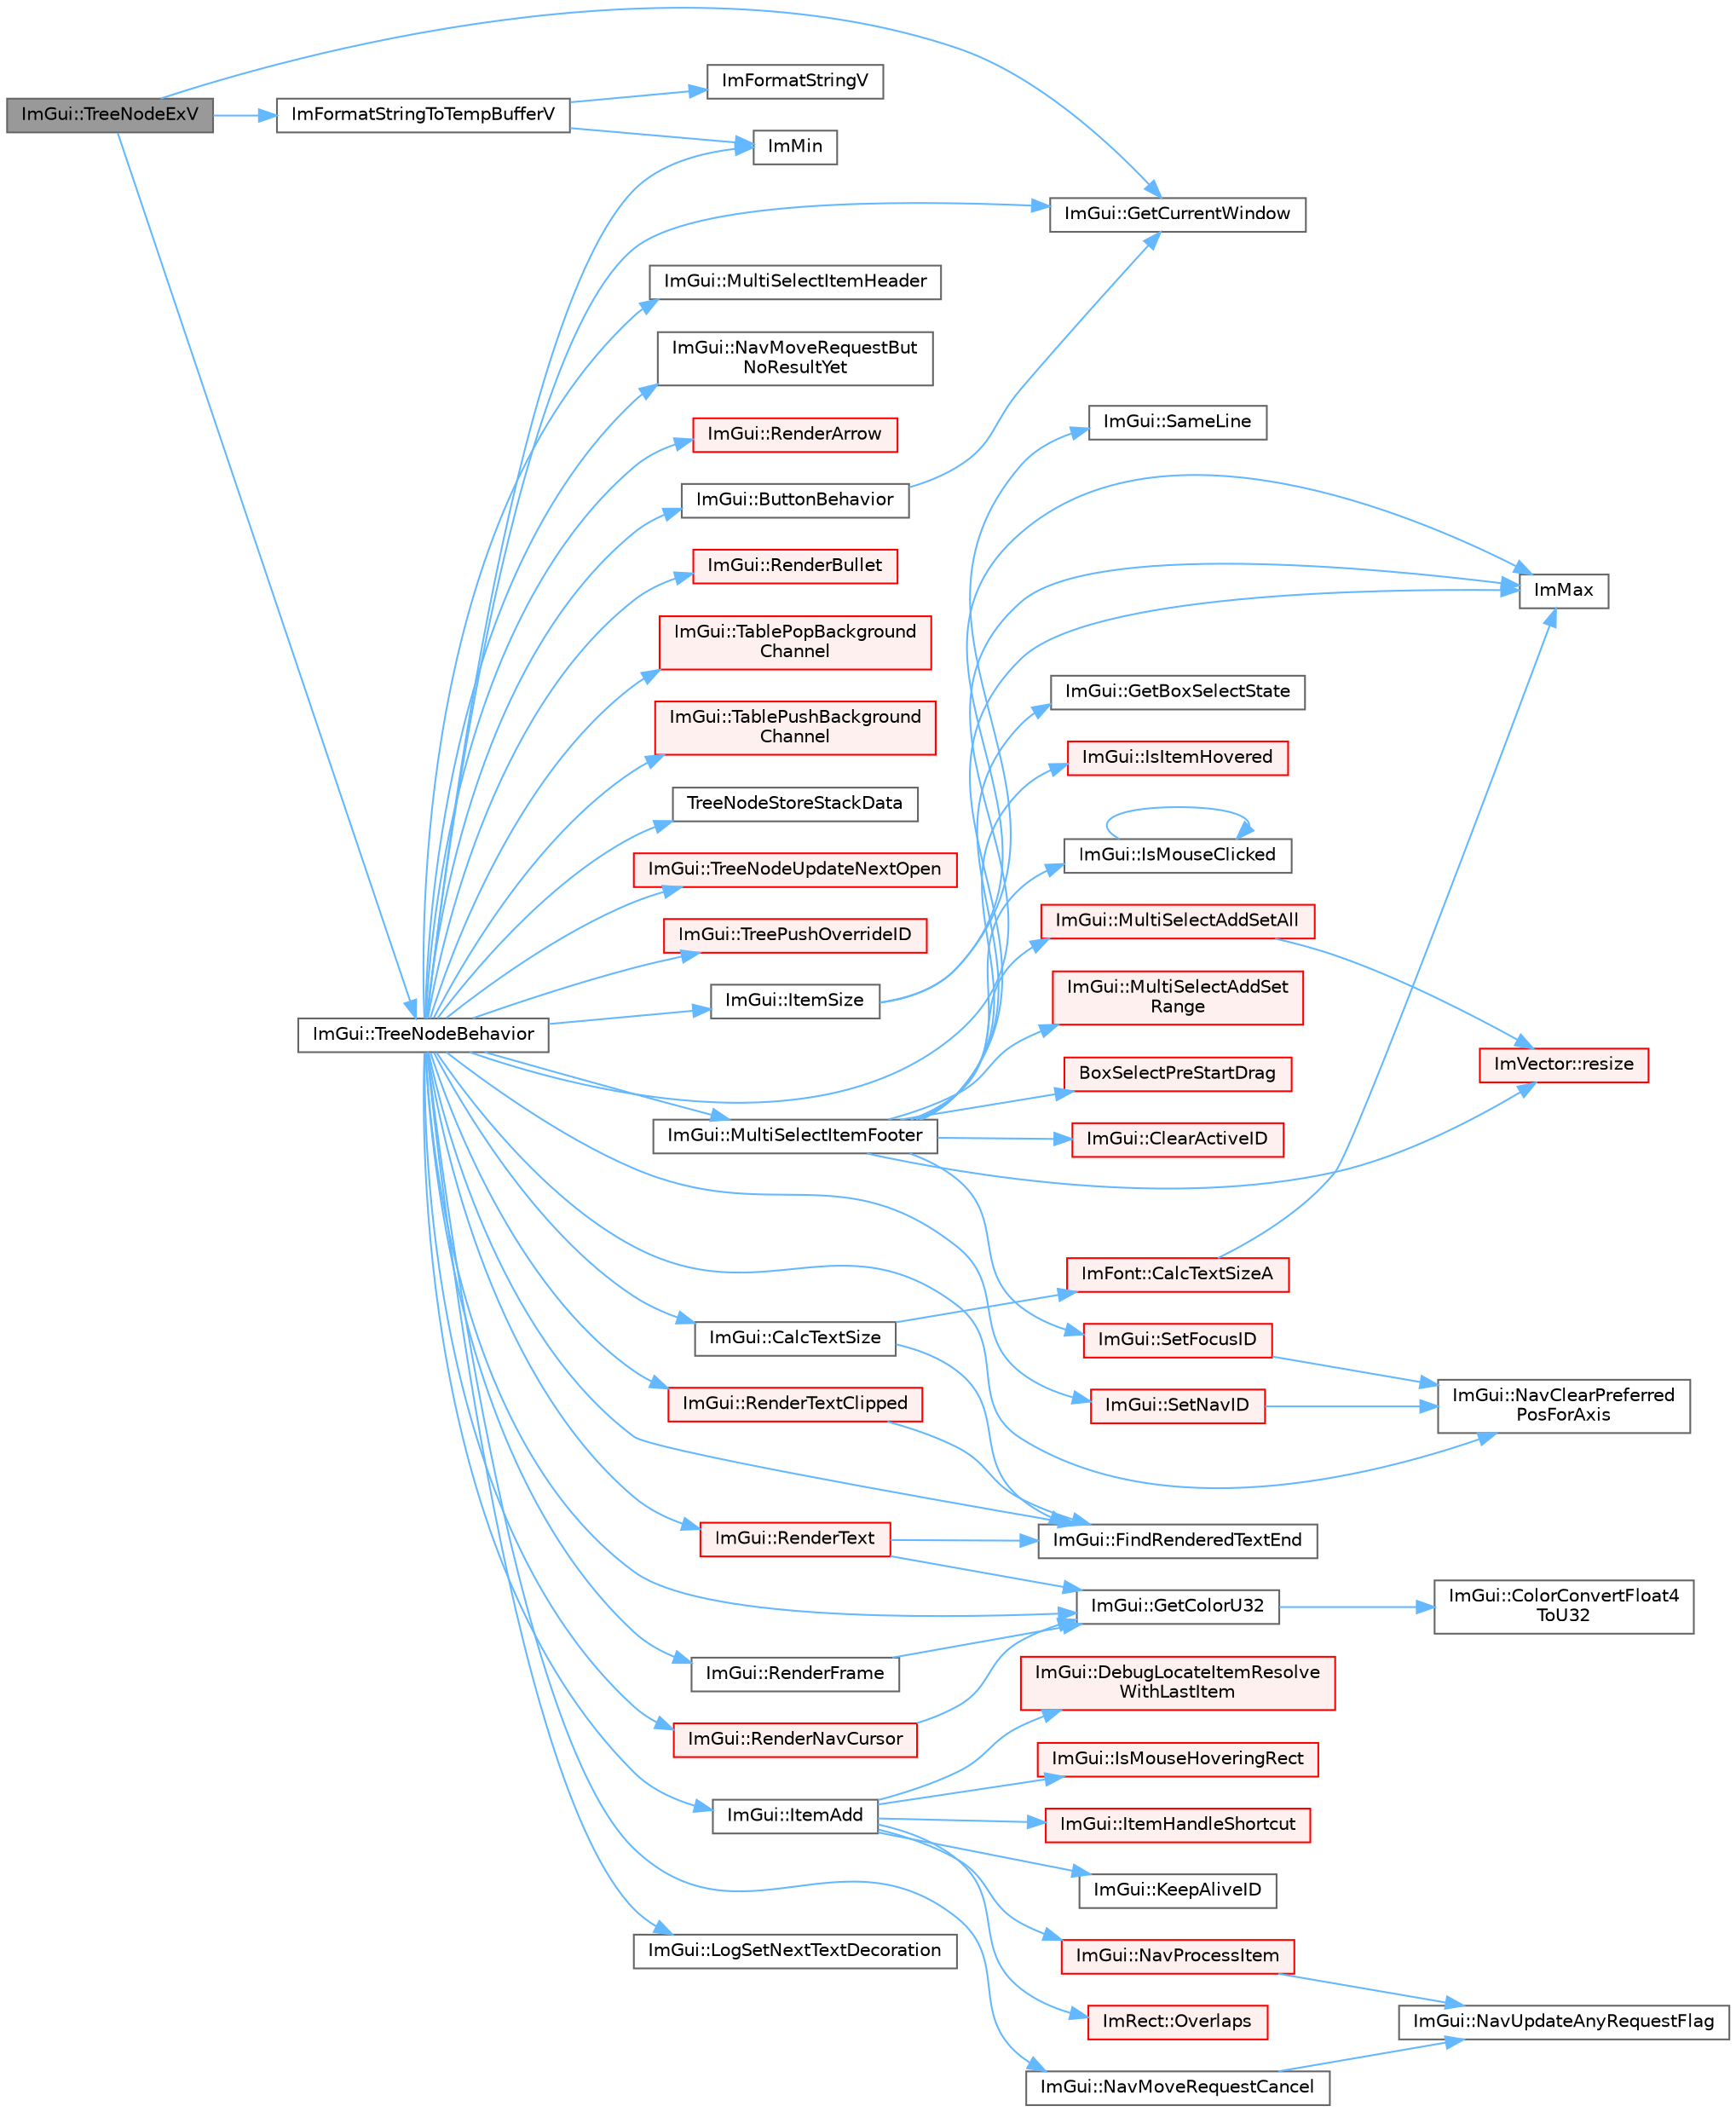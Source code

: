 digraph "ImGui::TreeNodeExV"
{
 // LATEX_PDF_SIZE
  bgcolor="transparent";
  edge [fontname=Helvetica,fontsize=10,labelfontname=Helvetica,labelfontsize=10];
  node [fontname=Helvetica,fontsize=10,shape=box,height=0.2,width=0.4];
  rankdir="LR";
  Node1 [id="Node000001",label="ImGui::TreeNodeExV",height=0.2,width=0.4,color="gray40", fillcolor="grey60", style="filled", fontcolor="black",tooltip=" "];
  Node1 -> Node2 [id="edge1_Node000001_Node000002",color="steelblue1",style="solid",tooltip=" "];
  Node2 [id="Node000002",label="ImGui::GetCurrentWindow",height=0.2,width=0.4,color="grey40", fillcolor="white", style="filled",URL="$namespace_im_gui.html#ac452417b5004ca16a814a72cff153526",tooltip=" "];
  Node1 -> Node3 [id="edge2_Node000001_Node000003",color="steelblue1",style="solid",tooltip=" "];
  Node3 [id="Node000003",label="ImFormatStringToTempBufferV",height=0.2,width=0.4,color="grey40", fillcolor="white", style="filled",URL="$imgui_8cpp.html#a7d2a77b9735185891f885970b1e54626",tooltip=" "];
  Node3 -> Node4 [id="edge3_Node000003_Node000004",color="steelblue1",style="solid",tooltip=" "];
  Node4 [id="Node000004",label="ImFormatStringV",height=0.2,width=0.4,color="grey40", fillcolor="white", style="filled",URL="$imgui_8cpp.html#a2e0022a073d369645a0daab17f823779",tooltip=" "];
  Node3 -> Node5 [id="edge4_Node000003_Node000005",color="steelblue1",style="solid",tooltip=" "];
  Node5 [id="Node000005",label="ImMin",height=0.2,width=0.4,color="grey40", fillcolor="white", style="filled",URL="$imgui__internal_8h.html#a7f9d7828066a9d61b5630adcdf4655d3",tooltip=" "];
  Node1 -> Node6 [id="edge5_Node000001_Node000006",color="steelblue1",style="solid",tooltip=" "];
  Node6 [id="Node000006",label="ImGui::TreeNodeBehavior",height=0.2,width=0.4,color="grey40", fillcolor="white", style="filled",URL="$namespace_im_gui.html#a918eabf70d288e93b2519ee1eac2c0b4",tooltip=" "];
  Node6 -> Node7 [id="edge6_Node000006_Node000007",color="steelblue1",style="solid",tooltip=" "];
  Node7 [id="Node000007",label="ImGui::ButtonBehavior",height=0.2,width=0.4,color="grey40", fillcolor="white", style="filled",URL="$namespace_im_gui.html#a65a4f18b1bc8ce0f351687922089f374",tooltip=" "];
  Node7 -> Node2 [id="edge7_Node000007_Node000002",color="steelblue1",style="solid",tooltip=" "];
  Node6 -> Node8 [id="edge8_Node000006_Node000008",color="steelblue1",style="solid",tooltip=" "];
  Node8 [id="Node000008",label="ImGui::CalcTextSize",height=0.2,width=0.4,color="grey40", fillcolor="white", style="filled",URL="$namespace_im_gui.html#a848b9db6cc4a186751c0ecebcaadc33b",tooltip=" "];
  Node8 -> Node9 [id="edge9_Node000008_Node000009",color="steelblue1",style="solid",tooltip=" "];
  Node9 [id="Node000009",label="ImFont::CalcTextSizeA",height=0.2,width=0.4,color="red", fillcolor="#FFF0F0", style="filled",URL="$struct_im_font.html#a418146c00c3dee351a411b952cce5175",tooltip=" "];
  Node9 -> Node15 [id="edge10_Node000009_Node000015",color="steelblue1",style="solid",tooltip=" "];
  Node15 [id="Node000015",label="ImMax",height=0.2,width=0.4,color="grey40", fillcolor="white", style="filled",URL="$imgui__internal_8h.html#a7667efd95147d0422f140917c71a9226",tooltip=" "];
  Node8 -> Node16 [id="edge11_Node000008_Node000016",color="steelblue1",style="solid",tooltip=" "];
  Node16 [id="Node000016",label="ImGui::FindRenderedTextEnd",height=0.2,width=0.4,color="grey40", fillcolor="white", style="filled",URL="$namespace_im_gui.html#a7671e1dbc803a31b06081b52a771d83f",tooltip=" "];
  Node6 -> Node16 [id="edge12_Node000006_Node000016",color="steelblue1",style="solid",tooltip=" "];
  Node6 -> Node17 [id="edge13_Node000006_Node000017",color="steelblue1",style="solid",tooltip=" "];
  Node17 [id="Node000017",label="ImGui::GetColorU32",height=0.2,width=0.4,color="grey40", fillcolor="white", style="filled",URL="$namespace_im_gui.html#a0de2d9bd347d9866511eb8d014e62556",tooltip=" "];
  Node17 -> Node18 [id="edge14_Node000017_Node000018",color="steelblue1",style="solid",tooltip=" "];
  Node18 [id="Node000018",label="ImGui::ColorConvertFloat4\lToU32",height=0.2,width=0.4,color="grey40", fillcolor="white", style="filled",URL="$namespace_im_gui.html#abe2691de0b1a71c774ab24cc91564a94",tooltip=" "];
  Node6 -> Node2 [id="edge15_Node000006_Node000002",color="steelblue1",style="solid",tooltip=" "];
  Node6 -> Node15 [id="edge16_Node000006_Node000015",color="steelblue1",style="solid",tooltip=" "];
  Node6 -> Node5 [id="edge17_Node000006_Node000005",color="steelblue1",style="solid",tooltip=" "];
  Node6 -> Node19 [id="edge18_Node000006_Node000019",color="steelblue1",style="solid",tooltip=" "];
  Node19 [id="Node000019",label="ImGui::ItemAdd",height=0.2,width=0.4,color="grey40", fillcolor="white", style="filled",URL="$namespace_im_gui.html#a0c2ccafc8d403c02a6590ac21157b9ac",tooltip=" "];
  Node19 -> Node20 [id="edge19_Node000019_Node000020",color="steelblue1",style="solid",tooltip=" "];
  Node20 [id="Node000020",label="ImGui::DebugLocateItemResolve\lWithLastItem",height=0.2,width=0.4,color="red", fillcolor="#FFF0F0", style="filled",URL="$namespace_im_gui.html#ae8ab0d7dfc90af8e82db3ed9e7829219",tooltip=" "];
  Node19 -> Node43 [id="edge20_Node000019_Node000043",color="steelblue1",style="solid",tooltip=" "];
  Node43 [id="Node000043",label="ImGui::IsMouseHoveringRect",height=0.2,width=0.4,color="red", fillcolor="#FFF0F0", style="filled",URL="$namespace_im_gui.html#ae0b8ea0e06c457316d6aed6c5b2a1c25",tooltip=" "];
  Node19 -> Node47 [id="edge21_Node000019_Node000047",color="steelblue1",style="solid",tooltip=" "];
  Node47 [id="Node000047",label="ImGui::ItemHandleShortcut",height=0.2,width=0.4,color="red", fillcolor="#FFF0F0", style="filled",URL="$namespace_im_gui.html#a338deb537666a886cf3ece08c07e9fa9",tooltip=" "];
  Node19 -> Node50 [id="edge22_Node000019_Node000050",color="steelblue1",style="solid",tooltip=" "];
  Node50 [id="Node000050",label="ImGui::KeepAliveID",height=0.2,width=0.4,color="grey40", fillcolor="white", style="filled",URL="$namespace_im_gui.html#a85a245c78a9f7c351636bdad6e60c488",tooltip=" "];
  Node19 -> Node51 [id="edge23_Node000019_Node000051",color="steelblue1",style="solid",tooltip=" "];
  Node51 [id="Node000051",label="ImGui::NavProcessItem",height=0.2,width=0.4,color="red", fillcolor="#FFF0F0", style="filled",URL="$namespace_im_gui.html#aa217c2f0448788f3c064bf828a8f9d8f",tooltip=" "];
  Node51 -> Node56 [id="edge24_Node000051_Node000056",color="steelblue1",style="solid",tooltip=" "];
  Node56 [id="Node000056",label="ImGui::NavUpdateAnyRequestFlag",height=0.2,width=0.4,color="grey40", fillcolor="white", style="filled",URL="$namespace_im_gui.html#a2cd868535661cdb5671214662f3c9388",tooltip=" "];
  Node19 -> Node73 [id="edge25_Node000019_Node000073",color="steelblue1",style="solid",tooltip=" "];
  Node73 [id="Node000073",label="ImRect::Overlaps",height=0.2,width=0.4,color="red", fillcolor="#FFF0F0", style="filled",URL="$struct_im_rect.html#a0af3bade3781e5e7c6afdf71ccfb0d43",tooltip=" "];
  Node6 -> Node74 [id="edge26_Node000006_Node000074",color="steelblue1",style="solid",tooltip=" "];
  Node74 [id="Node000074",label="ImGui::ItemSize",height=0.2,width=0.4,color="grey40", fillcolor="white", style="filled",URL="$namespace_im_gui.html#a4b5818a652d943ea54e0cec9fb3943d7",tooltip=" "];
  Node74 -> Node15 [id="edge27_Node000074_Node000015",color="steelblue1",style="solid",tooltip=" "];
  Node74 -> Node75 [id="edge28_Node000074_Node000075",color="steelblue1",style="solid",tooltip=" "];
  Node75 [id="Node000075",label="ImGui::SameLine",height=0.2,width=0.4,color="grey40", fillcolor="white", style="filled",URL="$namespace_im_gui.html#addd433eb3aae59119e341e80db474f66",tooltip=" "];
  Node6 -> Node76 [id="edge29_Node000006_Node000076",color="steelblue1",style="solid",tooltip=" "];
  Node76 [id="Node000076",label="ImGui::LogSetNextTextDecoration",height=0.2,width=0.4,color="grey40", fillcolor="white", style="filled",URL="$namespace_im_gui.html#a66bc1e61bff5f2170bcd2d7d071eaa22",tooltip=" "];
  Node6 -> Node77 [id="edge30_Node000006_Node000077",color="steelblue1",style="solid",tooltip=" "];
  Node77 [id="Node000077",label="ImGui::MultiSelectItemFooter",height=0.2,width=0.4,color="grey40", fillcolor="white", style="filled",URL="$namespace_im_gui.html#a69762bfb0eaf3daa730895737bce05e5",tooltip=" "];
  Node77 -> Node78 [id="edge31_Node000077_Node000078",color="steelblue1",style="solid",tooltip=" "];
  Node78 [id="Node000078",label="BoxSelectPreStartDrag",height=0.2,width=0.4,color="red", fillcolor="#FFF0F0", style="filled",URL="$imgui__widgets_8cpp.html#ab43aeb93298cbf4f8cfa693312cd8809",tooltip=" "];
  Node77 -> Node80 [id="edge32_Node000077_Node000080",color="steelblue1",style="solid",tooltip=" "];
  Node80 [id="Node000080",label="ImGui::ClearActiveID",height=0.2,width=0.4,color="red", fillcolor="#FFF0F0", style="filled",URL="$namespace_im_gui.html#a17ff60ad1e2669130ac38a04d16eb354",tooltip=" "];
  Node77 -> Node83 [id="edge33_Node000077_Node000083",color="steelblue1",style="solid",tooltip=" "];
  Node83 [id="Node000083",label="ImGui::GetBoxSelectState",height=0.2,width=0.4,color="grey40", fillcolor="white", style="filled",URL="$namespace_im_gui.html#a0641241de259a5face776a91ea2b36ce",tooltip=" "];
  Node77 -> Node15 [id="edge34_Node000077_Node000015",color="steelblue1",style="solid",tooltip=" "];
  Node77 -> Node84 [id="edge35_Node000077_Node000084",color="steelblue1",style="solid",tooltip=" "];
  Node84 [id="Node000084",label="ImGui::IsItemHovered",height=0.2,width=0.4,color="red", fillcolor="#FFF0F0", style="filled",URL="$namespace_im_gui.html#ac9a400eff3a9561d95e80486c52a660b",tooltip=" "];
  Node77 -> Node90 [id="edge36_Node000077_Node000090",color="steelblue1",style="solid",tooltip=" "];
  Node90 [id="Node000090",label="ImGui::IsMouseClicked",height=0.2,width=0.4,color="grey40", fillcolor="white", style="filled",URL="$namespace_im_gui.html#a2d430db9485d0b3d86d51d5436225495",tooltip=" "];
  Node90 -> Node90 [id="edge37_Node000090_Node000090",color="steelblue1",style="solid",tooltip=" "];
  Node77 -> Node91 [id="edge38_Node000077_Node000091",color="steelblue1",style="solid",tooltip=" "];
  Node91 [id="Node000091",label="ImGui::MultiSelectAddSetAll",height=0.2,width=0.4,color="red", fillcolor="#FFF0F0", style="filled",URL="$namespace_im_gui.html#a51e29bae6ffe6afa11810a05d8aef616",tooltip=" "];
  Node91 -> Node95 [id="edge39_Node000091_Node000095",color="steelblue1",style="solid",tooltip=" "];
  Node95 [id="Node000095",label="ImVector::resize",height=0.2,width=0.4,color="red", fillcolor="#FFF0F0", style="filled",URL="$struct_im_vector.html#ac371dd62e56ae486b1a5038cf07eee56",tooltip=" "];
  Node77 -> Node96 [id="edge40_Node000077_Node000096",color="steelblue1",style="solid",tooltip=" "];
  Node96 [id="Node000096",label="ImGui::MultiSelectAddSet\lRange",height=0.2,width=0.4,color="red", fillcolor="#FFF0F0", style="filled",URL="$namespace_im_gui.html#adff96cc143145096d8a88477f18ac208",tooltip=" "];
  Node77 -> Node95 [id="edge41_Node000077_Node000095",color="steelblue1",style="solid",tooltip=" "];
  Node77 -> Node97 [id="edge42_Node000077_Node000097",color="steelblue1",style="solid",tooltip=" "];
  Node97 [id="Node000097",label="ImGui::SetFocusID",height=0.2,width=0.4,color="red", fillcolor="#FFF0F0", style="filled",URL="$namespace_im_gui.html#a8ad578d7141486ff12b59b0c251234e6",tooltip=" "];
  Node97 -> Node98 [id="edge43_Node000097_Node000098",color="steelblue1",style="solid",tooltip=" "];
  Node98 [id="Node000098",label="ImGui::NavClearPreferred\lPosForAxis",height=0.2,width=0.4,color="grey40", fillcolor="white", style="filled",URL="$namespace_im_gui.html#a16348f6e2db5310142fff74eeb315929",tooltip=" "];
  Node6 -> Node99 [id="edge44_Node000006_Node000099",color="steelblue1",style="solid",tooltip=" "];
  Node99 [id="Node000099",label="ImGui::MultiSelectItemHeader",height=0.2,width=0.4,color="grey40", fillcolor="white", style="filled",URL="$namespace_im_gui.html#a42a98da805c3612b26b829e0567fdc0f",tooltip=" "];
  Node6 -> Node98 [id="edge45_Node000006_Node000098",color="steelblue1",style="solid",tooltip=" "];
  Node6 -> Node100 [id="edge46_Node000006_Node000100",color="steelblue1",style="solid",tooltip=" "];
  Node100 [id="Node000100",label="ImGui::NavMoveRequestBut\lNoResultYet",height=0.2,width=0.4,color="grey40", fillcolor="white", style="filled",URL="$namespace_im_gui.html#a3fab98556d11690efd4f7f2fde94968e",tooltip=" "];
  Node6 -> Node101 [id="edge47_Node000006_Node000101",color="steelblue1",style="solid",tooltip=" "];
  Node101 [id="Node000101",label="ImGui::NavMoveRequestCancel",height=0.2,width=0.4,color="grey40", fillcolor="white", style="filled",URL="$namespace_im_gui.html#a43326bb080d9fa80327ed81d864d8b8d",tooltip=" "];
  Node101 -> Node56 [id="edge48_Node000101_Node000056",color="steelblue1",style="solid",tooltip=" "];
  Node6 -> Node102 [id="edge49_Node000006_Node000102",color="steelblue1",style="solid",tooltip=" "];
  Node102 [id="Node000102",label="ImGui::RenderArrow",height=0.2,width=0.4,color="red", fillcolor="#FFF0F0", style="filled",URL="$namespace_im_gui.html#a7ec12551caa737505087c80e38b94937",tooltip=" "];
  Node6 -> Node104 [id="edge50_Node000006_Node000104",color="steelblue1",style="solid",tooltip=" "];
  Node104 [id="Node000104",label="ImGui::RenderBullet",height=0.2,width=0.4,color="red", fillcolor="#FFF0F0", style="filled",URL="$namespace_im_gui.html#a46189f75b2e25d595f1e71060d2a2633",tooltip=" "];
  Node6 -> Node109 [id="edge51_Node000006_Node000109",color="steelblue1",style="solid",tooltip=" "];
  Node109 [id="Node000109",label="ImGui::RenderFrame",height=0.2,width=0.4,color="grey40", fillcolor="white", style="filled",URL="$namespace_im_gui.html#a6eb97ff501764c37df4ffd99ebadeba7",tooltip=" "];
  Node109 -> Node17 [id="edge52_Node000109_Node000017",color="steelblue1",style="solid",tooltip=" "];
  Node6 -> Node110 [id="edge53_Node000006_Node000110",color="steelblue1",style="solid",tooltip=" "];
  Node110 [id="Node000110",label="ImGui::RenderNavCursor",height=0.2,width=0.4,color="red", fillcolor="#FFF0F0", style="filled",URL="$namespace_im_gui.html#a2722dcfe26c7f6e8cd522102ef5b7df2",tooltip=" "];
  Node110 -> Node17 [id="edge54_Node000110_Node000017",color="steelblue1",style="solid",tooltip=" "];
  Node6 -> Node112 [id="edge55_Node000006_Node000112",color="steelblue1",style="solid",tooltip=" "];
  Node112 [id="Node000112",label="ImGui::RenderText",height=0.2,width=0.4,color="red", fillcolor="#FFF0F0", style="filled",URL="$namespace_im_gui.html#a9971ce57f2a288ac3a12df886c5550d1",tooltip=" "];
  Node112 -> Node16 [id="edge56_Node000112_Node000016",color="steelblue1",style="solid",tooltip=" "];
  Node112 -> Node17 [id="edge57_Node000112_Node000017",color="steelblue1",style="solid",tooltip=" "];
  Node6 -> Node118 [id="edge58_Node000006_Node000118",color="steelblue1",style="solid",tooltip=" "];
  Node118 [id="Node000118",label="ImGui::RenderTextClipped",height=0.2,width=0.4,color="red", fillcolor="#FFF0F0", style="filled",URL="$namespace_im_gui.html#ab362eafae794c7364a6b96ea06f38eb9",tooltip=" "];
  Node118 -> Node16 [id="edge59_Node000118_Node000016",color="steelblue1",style="solid",tooltip=" "];
  Node6 -> Node120 [id="edge60_Node000006_Node000120",color="steelblue1",style="solid",tooltip=" "];
  Node120 [id="Node000120",label="ImGui::SetNavID",height=0.2,width=0.4,color="red", fillcolor="#FFF0F0", style="filled",URL="$namespace_im_gui.html#a101d94ec7f8e0a219bbaee58558316eb",tooltip=" "];
  Node120 -> Node98 [id="edge61_Node000120_Node000098",color="steelblue1",style="solid",tooltip=" "];
  Node6 -> Node121 [id="edge62_Node000006_Node000121",color="steelblue1",style="solid",tooltip=" "];
  Node121 [id="Node000121",label="ImGui::TablePopBackground\lChannel",height=0.2,width=0.4,color="red", fillcolor="#FFF0F0", style="filled",URL="$namespace_im_gui.html#a4fe11c430ad1b6597d4ffbde7cdf257e",tooltip=" "];
  Node6 -> Node125 [id="edge63_Node000006_Node000125",color="steelblue1",style="solid",tooltip=" "];
  Node125 [id="Node000125",label="ImGui::TablePushBackground\lChannel",height=0.2,width=0.4,color="red", fillcolor="#FFF0F0", style="filled",URL="$namespace_im_gui.html#a6b6e0c511477248e9dd485c359f52eeb",tooltip=" "];
  Node6 -> Node126 [id="edge64_Node000006_Node000126",color="steelblue1",style="solid",tooltip=" "];
  Node126 [id="Node000126",label="TreeNodeStoreStackData",height=0.2,width=0.4,color="grey40", fillcolor="white", style="filled",URL="$imgui__widgets_8cpp.html#a44b00ed4cdc8eace1029e054996d9d28",tooltip=" "];
  Node6 -> Node127 [id="edge65_Node000006_Node000127",color="steelblue1",style="solid",tooltip=" "];
  Node127 [id="Node000127",label="ImGui::TreeNodeUpdateNextOpen",height=0.2,width=0.4,color="red", fillcolor="#FFF0F0", style="filled",URL="$namespace_im_gui.html#a5dc6b814cfe2dd923ece2d3cf77a5f62",tooltip=" "];
  Node6 -> Node132 [id="edge66_Node000006_Node000132",color="steelblue1",style="solid",tooltip=" "];
  Node132 [id="Node000132",label="ImGui::TreePushOverrideID",height=0.2,width=0.4,color="red", fillcolor="#FFF0F0", style="filled",URL="$namespace_im_gui.html#ad3c4846b9f47fc66556333fe52406ffb",tooltip=" "];
}
